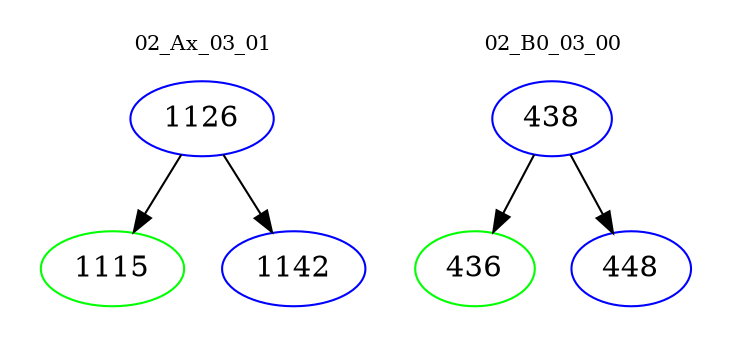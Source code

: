 digraph{
subgraph cluster_0 {
color = white
label = "02_Ax_03_01";
fontsize=10;
T0_1126 [label="1126", color="blue"]
T0_1126 -> T0_1115 [color="black"]
T0_1115 [label="1115", color="green"]
T0_1126 -> T0_1142 [color="black"]
T0_1142 [label="1142", color="blue"]
}
subgraph cluster_1 {
color = white
label = "02_B0_03_00";
fontsize=10;
T1_438 [label="438", color="blue"]
T1_438 -> T1_436 [color="black"]
T1_436 [label="436", color="green"]
T1_438 -> T1_448 [color="black"]
T1_448 [label="448", color="blue"]
}
}
